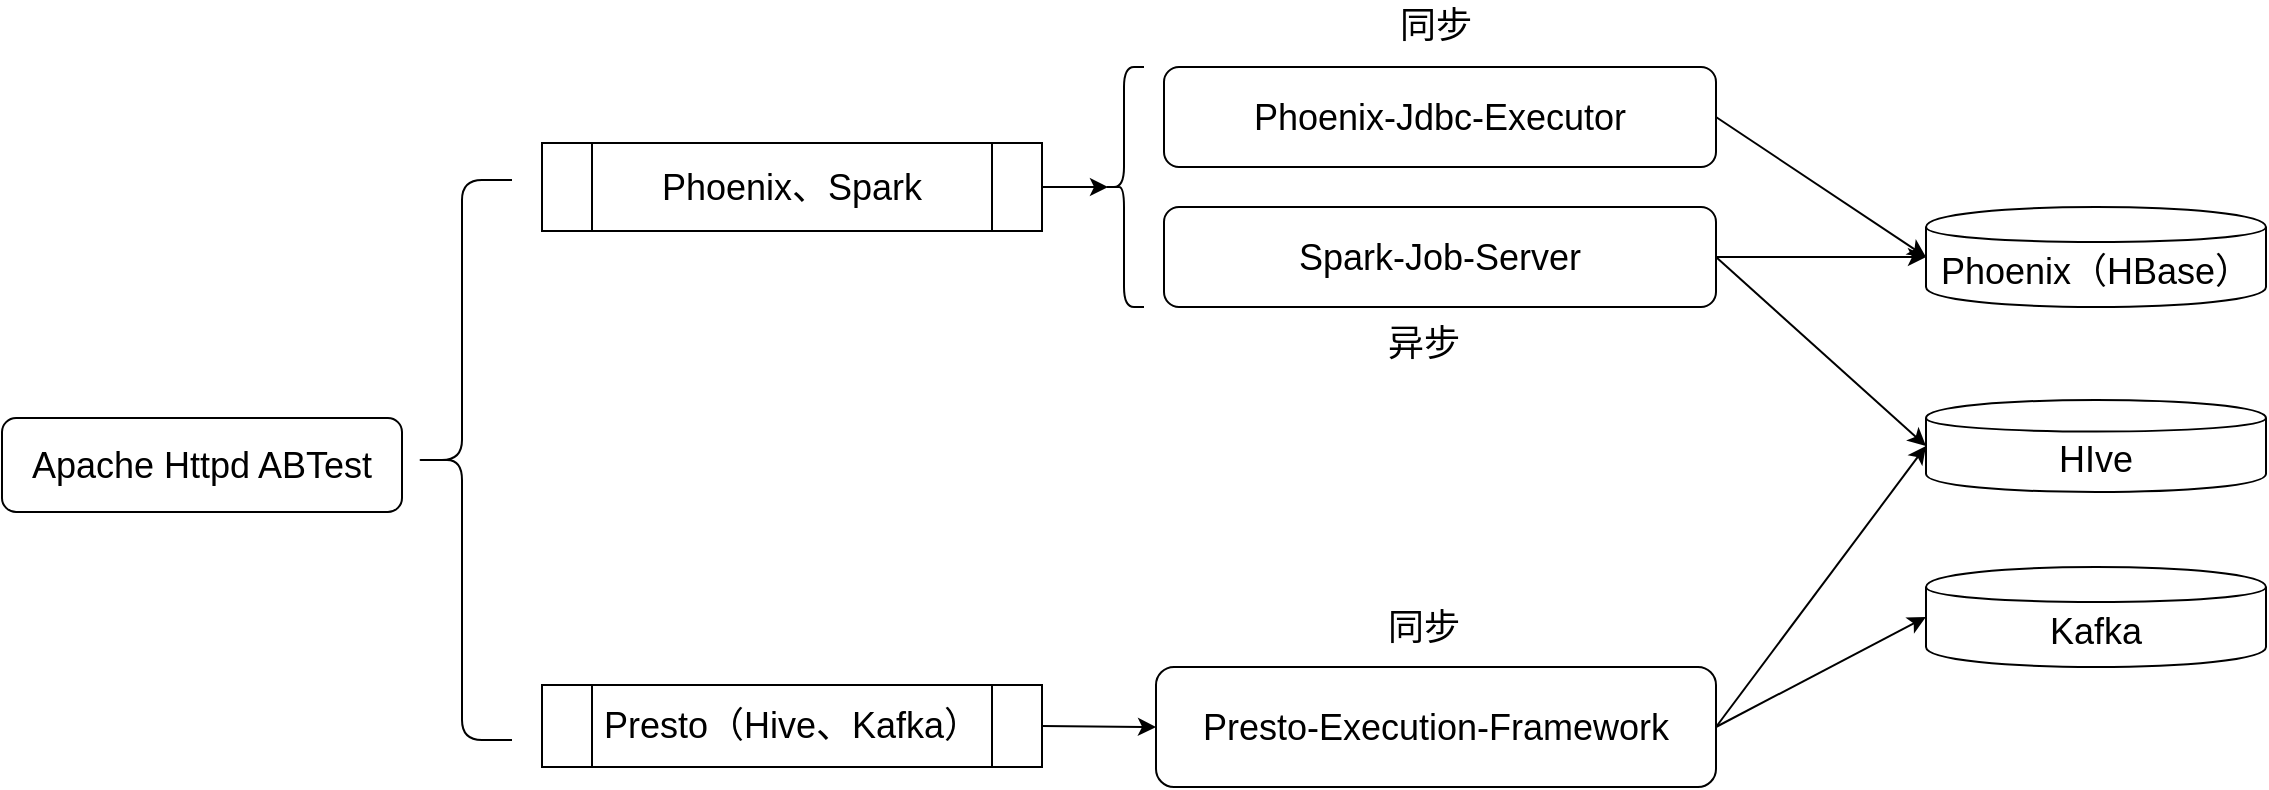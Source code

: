 <mxfile version="10.5.2" type="github"><diagram id="w345QPBG9Gf4leWT_su2" name="第 1 页"><mxGraphModel dx="1394" dy="774" grid="1" gridSize="10" guides="1" tooltips="1" connect="1" arrows="1" fold="1" page="1" pageScale="1" pageWidth="1169" pageHeight="827" math="0" shadow="0"><root><mxCell id="0"/><mxCell id="1" parent="0"/><mxCell id="DToBBG1Unveph2I8YAzv-1" value="&lt;font style=&quot;font-size: 18px&quot;&gt;Apache Httpd ABTest&lt;/font&gt;" style="rounded=1;whiteSpace=wrap;html=1;" vertex="1" parent="1"><mxGeometry x="23" y="317" width="200" height="47" as="geometry"/></mxCell><mxCell id="DToBBG1Unveph2I8YAzv-16" value="" style="endArrow=classic;html=1;exitX=1;exitY=0.5;exitDx=0;exitDy=0;entryX=0;entryY=0.5;entryDx=0;entryDy=0;" edge="1" parent="1" source="DToBBG1Unveph2I8YAzv-8" target="DToBBG1Unveph2I8YAzv-13"><mxGeometry width="50" height="50" relative="1" as="geometry"><mxPoint x="901" y="463" as="sourcePoint"/><mxPoint x="935" y="489" as="targetPoint"/></mxGeometry></mxCell><mxCell id="DToBBG1Unveph2I8YAzv-17" value="" style="endArrow=classic;html=1;exitX=1;exitY=0.5;exitDx=0;exitDy=0;entryX=0;entryY=0.5;entryDx=0;entryDy=0;" edge="1" parent="1" source="DToBBG1Unveph2I8YAzv-8" target="DToBBG1Unveph2I8YAzv-15"><mxGeometry width="50" height="50" relative="1" as="geometry"><mxPoint x="901" y="463" as="sourcePoint"/><mxPoint x="975" y="439" as="targetPoint"/></mxGeometry></mxCell><mxCell id="DToBBG1Unveph2I8YAzv-18" value="" style="group" vertex="1" connectable="0" parent="1"><mxGeometry x="985" y="211.5" width="170" height="230" as="geometry"/></mxCell><mxCell id="DToBBG1Unveph2I8YAzv-13" value="&lt;font style=&quot;font-size: 18px&quot;&gt;HIve&lt;/font&gt;" style="shape=cylinder;whiteSpace=wrap;html=1;boundedLbl=1;backgroundOutline=1;" vertex="1" parent="DToBBG1Unveph2I8YAzv-18"><mxGeometry y="96.5" width="170" height="46" as="geometry"/></mxCell><mxCell id="DToBBG1Unveph2I8YAzv-14" value="&lt;font style=&quot;font-size: 18px&quot;&gt;Phoenix（HBase）&lt;/font&gt;" style="shape=cylinder;whiteSpace=wrap;html=1;boundedLbl=1;backgroundOutline=1;" vertex="1" parent="DToBBG1Unveph2I8YAzv-18"><mxGeometry width="170" height="50" as="geometry"/></mxCell><mxCell id="DToBBG1Unveph2I8YAzv-15" value="&lt;font style=&quot;font-size: 18px&quot;&gt;Kafka&lt;/font&gt;" style="shape=cylinder;whiteSpace=wrap;html=1;boundedLbl=1;backgroundOutline=1;" vertex="1" parent="DToBBG1Unveph2I8YAzv-18"><mxGeometry y="180" width="170" height="50" as="geometry"/></mxCell><mxCell id="DToBBG1Unveph2I8YAzv-19" value="" style="endArrow=classic;html=1;exitX=1;exitY=0.5;exitDx=0;exitDy=0;entryX=0;entryY=0.5;entryDx=0;entryDy=0;" edge="1" parent="1" source="DToBBG1Unveph2I8YAzv-2" target="DToBBG1Unveph2I8YAzv-14"><mxGeometry width="50" height="50" relative="1" as="geometry"><mxPoint x="901" y="158" as="sourcePoint"/><mxPoint x="955" y="249" as="targetPoint"/></mxGeometry></mxCell><mxCell id="DToBBG1Unveph2I8YAzv-20" value="" style="endArrow=classic;html=1;exitX=1;exitY=0.5;exitDx=0;exitDy=0;entryX=0;entryY=0.5;entryDx=0;entryDy=0;" edge="1" parent="1" source="DToBBG1Unveph2I8YAzv-3" target="DToBBG1Unveph2I8YAzv-14"><mxGeometry width="50" height="50" relative="1" as="geometry"><mxPoint x="901" y="228" as="sourcePoint"/><mxPoint x="895" y="259" as="targetPoint"/></mxGeometry></mxCell><mxCell id="DToBBG1Unveph2I8YAzv-21" value="" style="endArrow=classic;html=1;exitX=1;exitY=0.5;exitDx=0;exitDy=0;entryX=0;entryY=0.5;entryDx=0;entryDy=0;" edge="1" parent="1" source="DToBBG1Unveph2I8YAzv-3" target="DToBBG1Unveph2I8YAzv-13"><mxGeometry width="50" height="50" relative="1" as="geometry"><mxPoint x="901" y="228" as="sourcePoint"/><mxPoint x="965" y="259" as="targetPoint"/></mxGeometry></mxCell><mxCell id="DToBBG1Unveph2I8YAzv-30" value="" style="group" vertex="1" connectable="0" parent="1"><mxGeometry x="293" y="108" width="671" height="393.5" as="geometry"/></mxCell><mxCell id="DToBBG1Unveph2I8YAzv-10" value="" style="group" vertex="1" connectable="0" parent="DToBBG1Unveph2I8YAzv-30"><mxGeometry x="281" y="33.5" width="390" height="360" as="geometry"/></mxCell><mxCell id="DToBBG1Unveph2I8YAzv-6" value="" style="group" vertex="1" connectable="0" parent="DToBBG1Unveph2I8YAzv-10"><mxGeometry x="30" width="360" height="120" as="geometry"/></mxCell><mxCell id="DToBBG1Unveph2I8YAzv-2" value="&lt;font style=&quot;font-size: 18px&quot;&gt;Phoenix-Jdbc-Executor&lt;/font&gt;" style="rounded=1;whiteSpace=wrap;html=1;" vertex="1" parent="DToBBG1Unveph2I8YAzv-6"><mxGeometry width="276" height="50" as="geometry"/></mxCell><mxCell id="DToBBG1Unveph2I8YAzv-3" value="&lt;span style=&quot;font-size: 18px&quot;&gt;Spark-Job-Server&lt;/span&gt;" style="rounded=1;whiteSpace=wrap;html=1;" vertex="1" parent="DToBBG1Unveph2I8YAzv-6"><mxGeometry y="70" width="276" height="50" as="geometry"/></mxCell><mxCell id="DToBBG1Unveph2I8YAzv-8" value="&lt;font style=&quot;font-size: 18px&quot;&gt;Presto-Execution-Framework&lt;/font&gt;" style="rounded=1;whiteSpace=wrap;html=1;" vertex="1" parent="DToBBG1Unveph2I8YAzv-10"><mxGeometry x="26" y="300" width="280" height="60" as="geometry"/></mxCell><mxCell id="DToBBG1Unveph2I8YAzv-9" value="" style="shape=curlyBracket;whiteSpace=wrap;html=1;rounded=1;" vertex="1" parent="DToBBG1Unveph2I8YAzv-10"><mxGeometry width="20" height="120" as="geometry"/></mxCell><mxCell id="DToBBG1Unveph2I8YAzv-4" value="&lt;font style=&quot;font-size: 18px&quot;&gt;同步&lt;/font&gt;" style="text;html=1;strokeColor=none;fillColor=none;align=center;verticalAlign=middle;whiteSpace=wrap;rounded=0;" vertex="1" parent="DToBBG1Unveph2I8YAzv-10"><mxGeometry x="120" y="267.5" width="80" height="25" as="geometry"/></mxCell><mxCell id="DToBBG1Unveph2I8YAzv-5" value="&lt;font style=&quot;font-size: 18px&quot;&gt;异步&lt;/font&gt;" style="text;html=1;strokeColor=none;fillColor=none;align=center;verticalAlign=middle;whiteSpace=wrap;rounded=0;" vertex="1" parent="DToBBG1Unveph2I8YAzv-10"><mxGeometry x="120" y="126" width="80" height="25" as="geometry"/></mxCell><mxCell id="DToBBG1Unveph2I8YAzv-22" value="&lt;font style=&quot;font-size: 18px&quot;&gt;同步&lt;/font&gt;" style="text;html=1;strokeColor=none;fillColor=none;align=center;verticalAlign=middle;whiteSpace=wrap;rounded=0;" vertex="1" parent="DToBBG1Unveph2I8YAzv-30"><mxGeometry x="407" width="80" height="25" as="geometry"/></mxCell><mxCell id="DToBBG1Unveph2I8YAzv-23" value="&lt;font style=&quot;font-size: 18px&quot;&gt;Phoenix、Spark&lt;/font&gt;" style="shape=process;whiteSpace=wrap;html=1;backgroundOutline=1;" vertex="1" parent="DToBBG1Unveph2I8YAzv-30"><mxGeometry y="71.5" width="250" height="44" as="geometry"/></mxCell><mxCell id="DToBBG1Unveph2I8YAzv-24" value="&lt;font style=&quot;font-size: 18px&quot;&gt;Presto（Hive、Kafka）&lt;/font&gt;" style="shape=process;whiteSpace=wrap;html=1;backgroundOutline=1;" vertex="1" parent="DToBBG1Unveph2I8YAzv-30"><mxGeometry y="342.5" width="250" height="41" as="geometry"/></mxCell><mxCell id="DToBBG1Unveph2I8YAzv-28" value="" style="endArrow=classic;html=1;exitX=1;exitY=0.5;exitDx=0;exitDy=0;entryX=0.1;entryY=0.5;entryDx=0;entryDy=0;entryPerimeter=0;" edge="1" parent="DToBBG1Unveph2I8YAzv-30" source="DToBBG1Unveph2I8YAzv-23" target="DToBBG1Unveph2I8YAzv-9"><mxGeometry width="50" height="50" relative="1" as="geometry"><mxPoint x="280" y="230" as="sourcePoint"/><mxPoint x="330" y="180" as="targetPoint"/></mxGeometry></mxCell><mxCell id="DToBBG1Unveph2I8YAzv-29" value="" style="endArrow=classic;html=1;exitX=1;exitY=0.5;exitDx=0;exitDy=0;entryX=0;entryY=0.5;entryDx=0;entryDy=0;" edge="1" parent="DToBBG1Unveph2I8YAzv-30" source="DToBBG1Unveph2I8YAzv-24" target="DToBBG1Unveph2I8YAzv-8"><mxGeometry width="50" height="50" relative="1" as="geometry"><mxPoint x="240" y="470" as="sourcePoint"/><mxPoint x="290" y="420" as="targetPoint"/></mxGeometry></mxCell><mxCell id="DToBBG1Unveph2I8YAzv-31" value="" style="shape=curlyBracket;whiteSpace=wrap;html=1;rounded=1;" vertex="1" parent="1"><mxGeometry x="228" y="198" width="50" height="280" as="geometry"/></mxCell></root></mxGraphModel></diagram></mxfile>